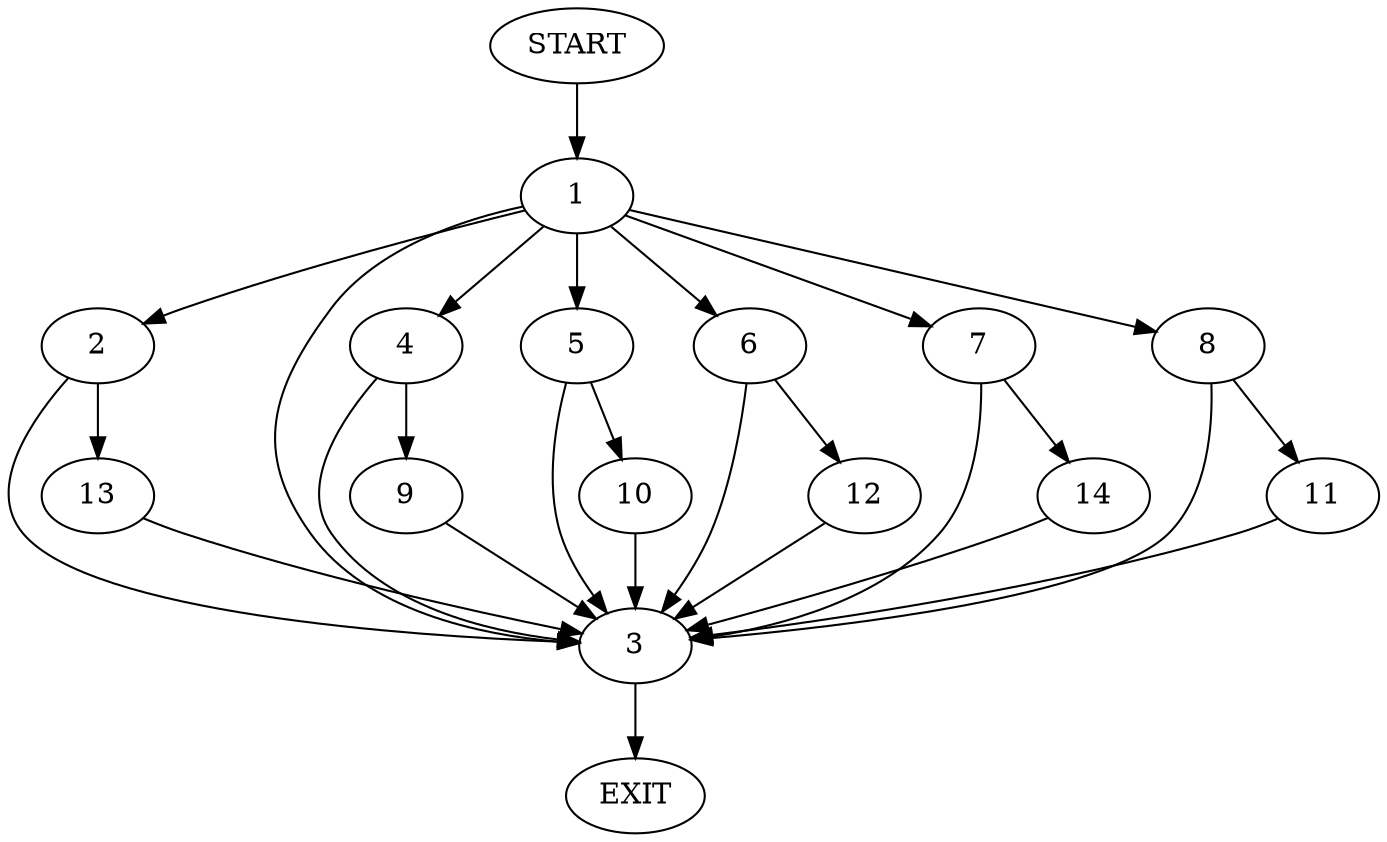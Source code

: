 digraph {
0 [label="START"]
15 [label="EXIT"]
0 -> 1
1 -> 2
1 -> 3
1 -> 4
1 -> 5
1 -> 6
1 -> 7
1 -> 8
4 -> 3
4 -> 9
3 -> 15
5 -> 3
5 -> 10
8 -> 3
8 -> 11
6 -> 3
6 -> 12
2 -> 3
2 -> 13
7 -> 3
7 -> 14
13 -> 3
10 -> 3
9 -> 3
14 -> 3
11 -> 3
12 -> 3
}
